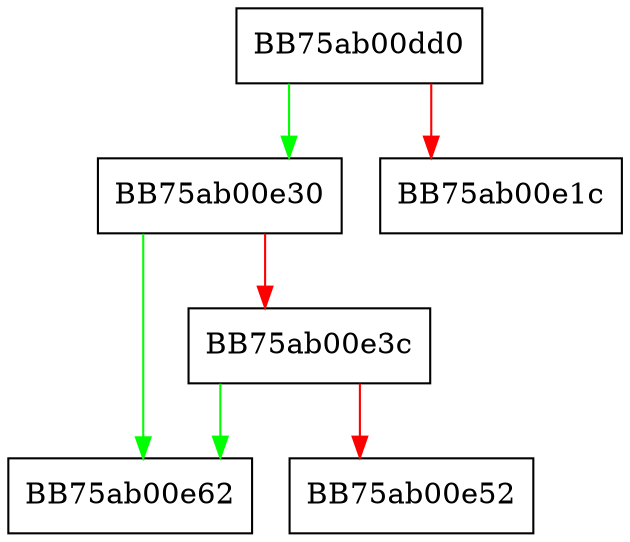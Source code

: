 digraph bm_lua_api_ApplyDeferredActions {
  node [shape="box"];
  graph [splines=ortho];
  BB75ab00dd0 -> BB75ab00e30 [color="green"];
  BB75ab00dd0 -> BB75ab00e1c [color="red"];
  BB75ab00e30 -> BB75ab00e62 [color="green"];
  BB75ab00e30 -> BB75ab00e3c [color="red"];
  BB75ab00e3c -> BB75ab00e62 [color="green"];
  BB75ab00e3c -> BB75ab00e52 [color="red"];
}